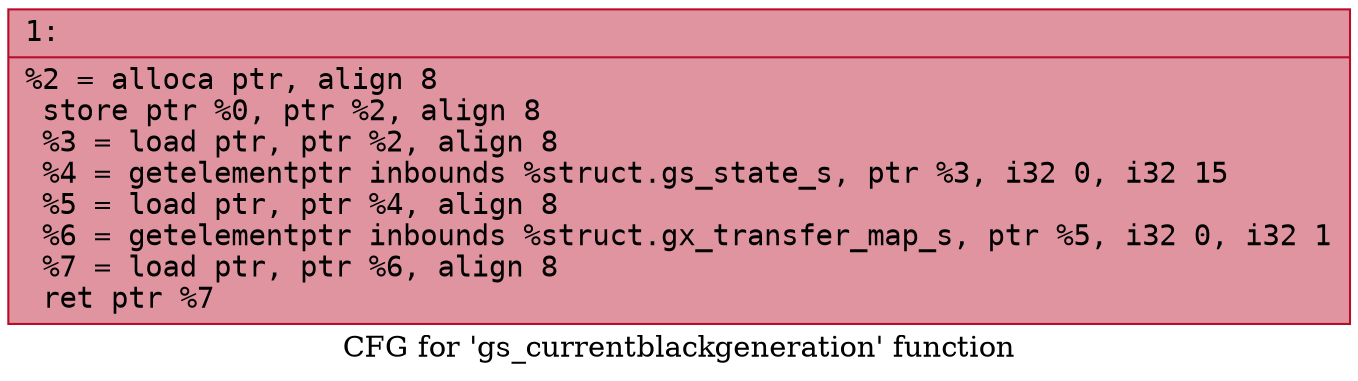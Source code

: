 digraph "CFG for 'gs_currentblackgeneration' function" {
	label="CFG for 'gs_currentblackgeneration' function";

	Node0x600000536ad0 [shape=record,color="#b70d28ff", style=filled, fillcolor="#b70d2870" fontname="Courier",label="{1:\l|  %2 = alloca ptr, align 8\l  store ptr %0, ptr %2, align 8\l  %3 = load ptr, ptr %2, align 8\l  %4 = getelementptr inbounds %struct.gs_state_s, ptr %3, i32 0, i32 15\l  %5 = load ptr, ptr %4, align 8\l  %6 = getelementptr inbounds %struct.gx_transfer_map_s, ptr %5, i32 0, i32 1\l  %7 = load ptr, ptr %6, align 8\l  ret ptr %7\l}"];
}
